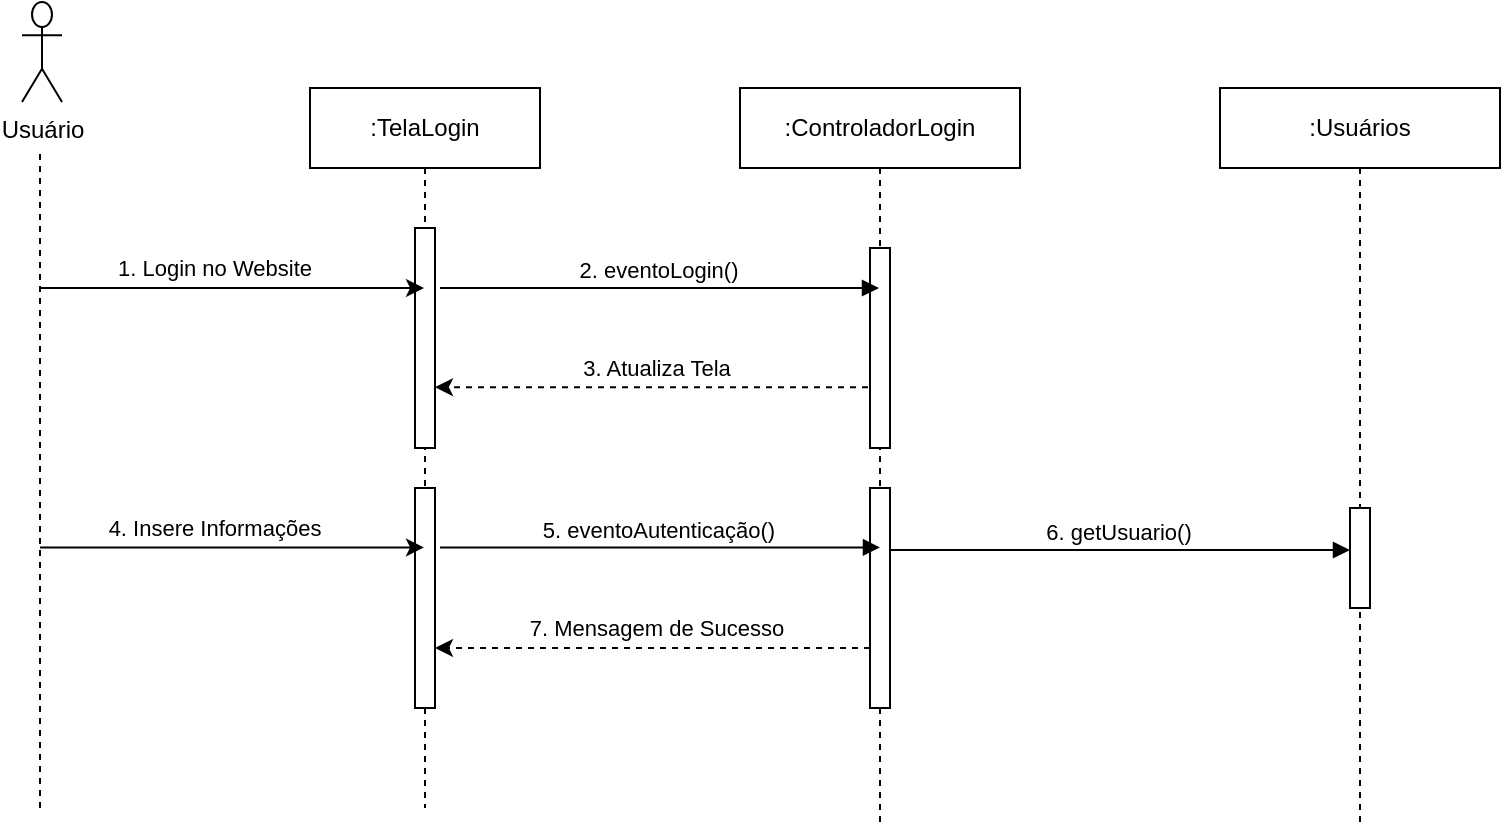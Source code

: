<mxfile version="24.7.8">
  <diagram name="Page-1" id="2YBvvXClWsGukQMizWep">
    <mxGraphModel dx="915" dy="690" grid="1" gridSize="10" guides="1" tooltips="1" connect="1" arrows="1" fold="1" page="1" pageScale="1" pageWidth="850" pageHeight="1100" math="0" shadow="0">
      <root>
        <mxCell id="0" />
        <mxCell id="1" parent="0" />
        <mxCell id="9W2UMyhUDM8AN_5umNmA-1" value=":TelaLogin" style="shape=umlLifeline;perimeter=lifelinePerimeter;whiteSpace=wrap;html=1;container=0;dropTarget=0;collapsible=0;recursiveResize=0;outlineConnect=0;portConstraint=eastwest;newEdgeStyle={&quot;edgeStyle&quot;:&quot;elbowEdgeStyle&quot;,&quot;elbow&quot;:&quot;vertical&quot;,&quot;curved&quot;:0,&quot;rounded&quot;:0};" vertex="1" parent="1">
          <mxGeometry x="235" y="160" width="115" height="360" as="geometry" />
        </mxCell>
        <mxCell id="9W2UMyhUDM8AN_5umNmA-2" value="" style="html=1;points=[];perimeter=orthogonalPerimeter;outlineConnect=0;targetShapes=umlLifeline;portConstraint=eastwest;newEdgeStyle={&quot;edgeStyle&quot;:&quot;elbowEdgeStyle&quot;,&quot;elbow&quot;:&quot;vertical&quot;,&quot;curved&quot;:0,&quot;rounded&quot;:0};" vertex="1" parent="9W2UMyhUDM8AN_5umNmA-1">
          <mxGeometry x="52.5" y="70" width="10" height="110" as="geometry" />
        </mxCell>
        <mxCell id="9W2UMyhUDM8AN_5umNmA-3" value="" style="html=1;points=[];perimeter=orthogonalPerimeter;outlineConnect=0;targetShapes=umlLifeline;portConstraint=eastwest;newEdgeStyle={&quot;edgeStyle&quot;:&quot;elbowEdgeStyle&quot;,&quot;elbow&quot;:&quot;vertical&quot;,&quot;curved&quot;:0,&quot;rounded&quot;:0};" vertex="1" parent="9W2UMyhUDM8AN_5umNmA-1">
          <mxGeometry x="52.5" y="200" width="10" height="110" as="geometry" />
        </mxCell>
        <mxCell id="9W2UMyhUDM8AN_5umNmA-4" value=":ControladorLogin" style="shape=umlLifeline;perimeter=lifelinePerimeter;whiteSpace=wrap;html=1;container=0;dropTarget=0;collapsible=0;recursiveResize=0;outlineConnect=0;portConstraint=eastwest;newEdgeStyle={&quot;edgeStyle&quot;:&quot;elbowEdgeStyle&quot;,&quot;elbow&quot;:&quot;vertical&quot;,&quot;curved&quot;:0,&quot;rounded&quot;:0};" vertex="1" parent="1">
          <mxGeometry x="450" y="160" width="140" height="370" as="geometry" />
        </mxCell>
        <mxCell id="9W2UMyhUDM8AN_5umNmA-5" value="" style="html=1;points=[];perimeter=orthogonalPerimeter;outlineConnect=0;targetShapes=umlLifeline;portConstraint=eastwest;newEdgeStyle={&quot;edgeStyle&quot;:&quot;elbowEdgeStyle&quot;,&quot;elbow&quot;:&quot;vertical&quot;,&quot;curved&quot;:0,&quot;rounded&quot;:0};" vertex="1" parent="9W2UMyhUDM8AN_5umNmA-4">
          <mxGeometry x="65" y="80" width="10" height="100" as="geometry" />
        </mxCell>
        <mxCell id="9W2UMyhUDM8AN_5umNmA-6" value="" style="html=1;points=[];perimeter=orthogonalPerimeter;outlineConnect=0;targetShapes=umlLifeline;portConstraint=eastwest;newEdgeStyle={&quot;edgeStyle&quot;:&quot;elbowEdgeStyle&quot;,&quot;elbow&quot;:&quot;vertical&quot;,&quot;curved&quot;:0,&quot;rounded&quot;:0};" vertex="1" parent="9W2UMyhUDM8AN_5umNmA-4">
          <mxGeometry x="65" y="200" width="10" height="110" as="geometry" />
        </mxCell>
        <mxCell id="9W2UMyhUDM8AN_5umNmA-7" value="2. eventoLogin()" style="html=1;verticalAlign=bottom;endArrow=block;edgeStyle=elbowEdgeStyle;elbow=vertical;curved=0;rounded=0;" edge="1" parent="1" target="9W2UMyhUDM8AN_5umNmA-4">
          <mxGeometry x="-0.009" relative="1" as="geometry">
            <mxPoint x="300" y="260" as="sourcePoint" />
            <Array as="points">
              <mxPoint x="400" y="260" />
            </Array>
            <mxPoint x="460" y="260" as="targetPoint" />
            <mxPoint as="offset" />
          </mxGeometry>
        </mxCell>
        <mxCell id="9W2UMyhUDM8AN_5umNmA-8" value="" style="endArrow=none;dashed=1;html=1;rounded=0;" edge="1" parent="1">
          <mxGeometry width="50" height="50" relative="1" as="geometry">
            <mxPoint x="100" y="520" as="sourcePoint" />
            <mxPoint x="100" y="190" as="targetPoint" />
          </mxGeometry>
        </mxCell>
        <mxCell id="9W2UMyhUDM8AN_5umNmA-9" value="Usuário" style="shape=umlActor;verticalLabelPosition=bottom;verticalAlign=top;html=1;outlineConnect=0;" vertex="1" parent="1">
          <mxGeometry x="91" y="117" width="20" height="50" as="geometry" />
        </mxCell>
        <mxCell id="9W2UMyhUDM8AN_5umNmA-10" value="" style="endArrow=classic;html=1;rounded=0;" edge="1" parent="1" target="9W2UMyhUDM8AN_5umNmA-1">
          <mxGeometry width="50" height="50" relative="1" as="geometry">
            <mxPoint x="100" y="260" as="sourcePoint" />
            <mxPoint x="160" y="210" as="targetPoint" />
          </mxGeometry>
        </mxCell>
        <mxCell id="9W2UMyhUDM8AN_5umNmA-11" value="1. Login no Website" style="edgeLabel;html=1;align=center;verticalAlign=middle;resizable=0;points=[];" vertex="1" connectable="0" parent="9W2UMyhUDM8AN_5umNmA-10">
          <mxGeometry x="-0.093" y="-1" relative="1" as="geometry">
            <mxPoint y="-11" as="offset" />
          </mxGeometry>
        </mxCell>
        <mxCell id="9W2UMyhUDM8AN_5umNmA-16" value="" style="endArrow=classic;html=1;rounded=0;dashed=1;" edge="1" parent="1" target="9W2UMyhUDM8AN_5umNmA-2">
          <mxGeometry width="50" height="50" relative="1" as="geometry">
            <mxPoint x="514" y="309.58" as="sourcePoint" />
            <mxPoint x="300" y="310" as="targetPoint" />
          </mxGeometry>
        </mxCell>
        <mxCell id="9W2UMyhUDM8AN_5umNmA-17" value="3. Atualiza Tela" style="edgeLabel;html=1;align=center;verticalAlign=middle;resizable=0;points=[];" vertex="1" connectable="0" parent="9W2UMyhUDM8AN_5umNmA-16">
          <mxGeometry x="-0.025" y="-3" relative="1" as="geometry">
            <mxPoint x="-1" y="-7" as="offset" />
          </mxGeometry>
        </mxCell>
        <mxCell id="9W2UMyhUDM8AN_5umNmA-18" value="" style="endArrow=classic;html=1;rounded=0;" edge="1" parent="1">
          <mxGeometry width="50" height="50" relative="1" as="geometry">
            <mxPoint x="100" y="389.71" as="sourcePoint" />
            <mxPoint x="292" y="389.71" as="targetPoint" />
          </mxGeometry>
        </mxCell>
        <mxCell id="9W2UMyhUDM8AN_5umNmA-19" value="4. Insere Informações" style="edgeLabel;html=1;align=center;verticalAlign=middle;resizable=0;points=[];" vertex="1" connectable="0" parent="9W2UMyhUDM8AN_5umNmA-18">
          <mxGeometry x="-0.093" y="-1" relative="1" as="geometry">
            <mxPoint y="-11" as="offset" />
          </mxGeometry>
        </mxCell>
        <mxCell id="9W2UMyhUDM8AN_5umNmA-20" value="5. eventoAutenticação()" style="html=1;verticalAlign=bottom;endArrow=block;edgeStyle=elbowEdgeStyle;elbow=vertical;curved=0;rounded=0;" edge="1" parent="1">
          <mxGeometry x="-0.009" relative="1" as="geometry">
            <mxPoint x="300" y="389.71" as="sourcePoint" />
            <Array as="points">
              <mxPoint x="400" y="389.71" />
            </Array>
            <mxPoint x="520" y="389.71" as="targetPoint" />
            <mxPoint as="offset" />
          </mxGeometry>
        </mxCell>
        <mxCell id="9W2UMyhUDM8AN_5umNmA-21" value="6. getUsuario()" style="html=1;verticalAlign=bottom;endArrow=block;edgeStyle=elbowEdgeStyle;elbow=vertical;curved=0;rounded=0;" edge="1" parent="1">
          <mxGeometry x="-0.009" relative="1" as="geometry">
            <mxPoint x="525" y="391" as="sourcePoint" />
            <Array as="points" />
            <mxPoint x="755" y="391" as="targetPoint" />
            <mxPoint as="offset" />
          </mxGeometry>
        </mxCell>
        <mxCell id="9W2UMyhUDM8AN_5umNmA-22" value="" style="endArrow=classic;html=1;rounded=0;dashed=1;" edge="1" parent="1">
          <mxGeometry width="50" height="50" relative="1" as="geometry">
            <mxPoint x="515" y="440" as="sourcePoint" />
            <mxPoint x="297.5" y="440" as="targetPoint" />
          </mxGeometry>
        </mxCell>
        <mxCell id="9W2UMyhUDM8AN_5umNmA-23" value="7. Mensagem de Sucesso" style="edgeLabel;html=1;align=center;verticalAlign=middle;resizable=0;points=[];" vertex="1" connectable="0" parent="9W2UMyhUDM8AN_5umNmA-22">
          <mxGeometry x="-0.025" y="-3" relative="1" as="geometry">
            <mxPoint x="-1" y="-7" as="offset" />
          </mxGeometry>
        </mxCell>
        <mxCell id="9W2UMyhUDM8AN_5umNmA-26" value=":Usuários" style="shape=umlLifeline;perimeter=lifelinePerimeter;whiteSpace=wrap;html=1;container=0;dropTarget=0;collapsible=0;recursiveResize=0;outlineConnect=0;portConstraint=eastwest;newEdgeStyle={&quot;edgeStyle&quot;:&quot;elbowEdgeStyle&quot;,&quot;elbow&quot;:&quot;vertical&quot;,&quot;curved&quot;:0,&quot;rounded&quot;:0};" vertex="1" parent="1">
          <mxGeometry x="690" y="160" width="140" height="370" as="geometry" />
        </mxCell>
        <mxCell id="9W2UMyhUDM8AN_5umNmA-27" value="" style="html=1;points=[];perimeter=orthogonalPerimeter;outlineConnect=0;targetShapes=umlLifeline;portConstraint=eastwest;newEdgeStyle={&quot;edgeStyle&quot;:&quot;elbowEdgeStyle&quot;,&quot;elbow&quot;:&quot;vertical&quot;,&quot;curved&quot;:0,&quot;rounded&quot;:0};" vertex="1" parent="9W2UMyhUDM8AN_5umNmA-26">
          <mxGeometry x="65" y="210" width="10" height="50" as="geometry" />
        </mxCell>
      </root>
    </mxGraphModel>
  </diagram>
</mxfile>
